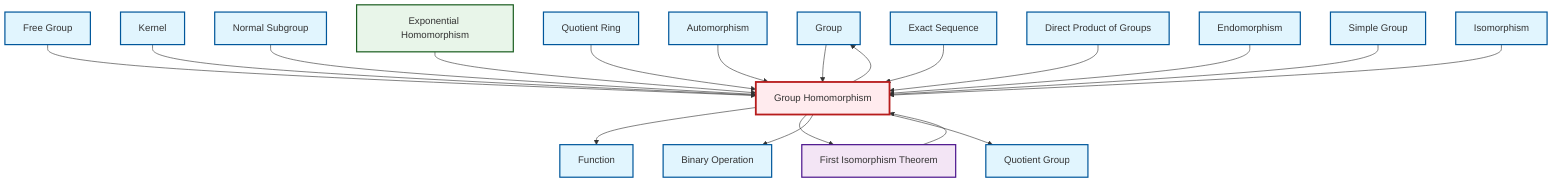 graph TD
    classDef definition fill:#e1f5fe,stroke:#01579b,stroke-width:2px
    classDef theorem fill:#f3e5f5,stroke:#4a148c,stroke-width:2px
    classDef axiom fill:#fff3e0,stroke:#e65100,stroke-width:2px
    classDef example fill:#e8f5e9,stroke:#1b5e20,stroke-width:2px
    classDef current fill:#ffebee,stroke:#b71c1c,stroke-width:3px
    def-group["Group"]:::definition
    def-exact-sequence["Exact Sequence"]:::definition
    def-automorphism["Automorphism"]:::definition
    def-direct-product["Direct Product of Groups"]:::definition
    def-normal-subgroup["Normal Subgroup"]:::definition
    def-quotient-ring["Quotient Ring"]:::definition
    def-free-group["Free Group"]:::definition
    def-quotient-group["Quotient Group"]:::definition
    thm-first-isomorphism["First Isomorphism Theorem"]:::theorem
    def-function["Function"]:::definition
    def-binary-operation["Binary Operation"]:::definition
    def-simple-group["Simple Group"]:::definition
    def-kernel["Kernel"]:::definition
    def-isomorphism["Isomorphism"]:::definition
    def-endomorphism["Endomorphism"]:::definition
    def-homomorphism["Group Homomorphism"]:::definition
    ex-exponential-homomorphism["Exponential Homomorphism"]:::example
    def-free-group --> def-homomorphism
    def-kernel --> def-homomorphism
    def-group --> def-homomorphism
    def-homomorphism --> def-group
    def-normal-subgroup --> def-homomorphism
    ex-exponential-homomorphism --> def-homomorphism
    def-homomorphism --> def-function
    thm-first-isomorphism --> def-homomorphism
    def-homomorphism --> thm-first-isomorphism
    def-homomorphism --> def-binary-operation
    def-quotient-ring --> def-homomorphism
    def-automorphism --> def-homomorphism
    def-exact-sequence --> def-homomorphism
    def-direct-product --> def-homomorphism
    def-endomorphism --> def-homomorphism
    def-simple-group --> def-homomorphism
    def-homomorphism --> def-quotient-group
    def-isomorphism --> def-homomorphism
    class def-homomorphism current